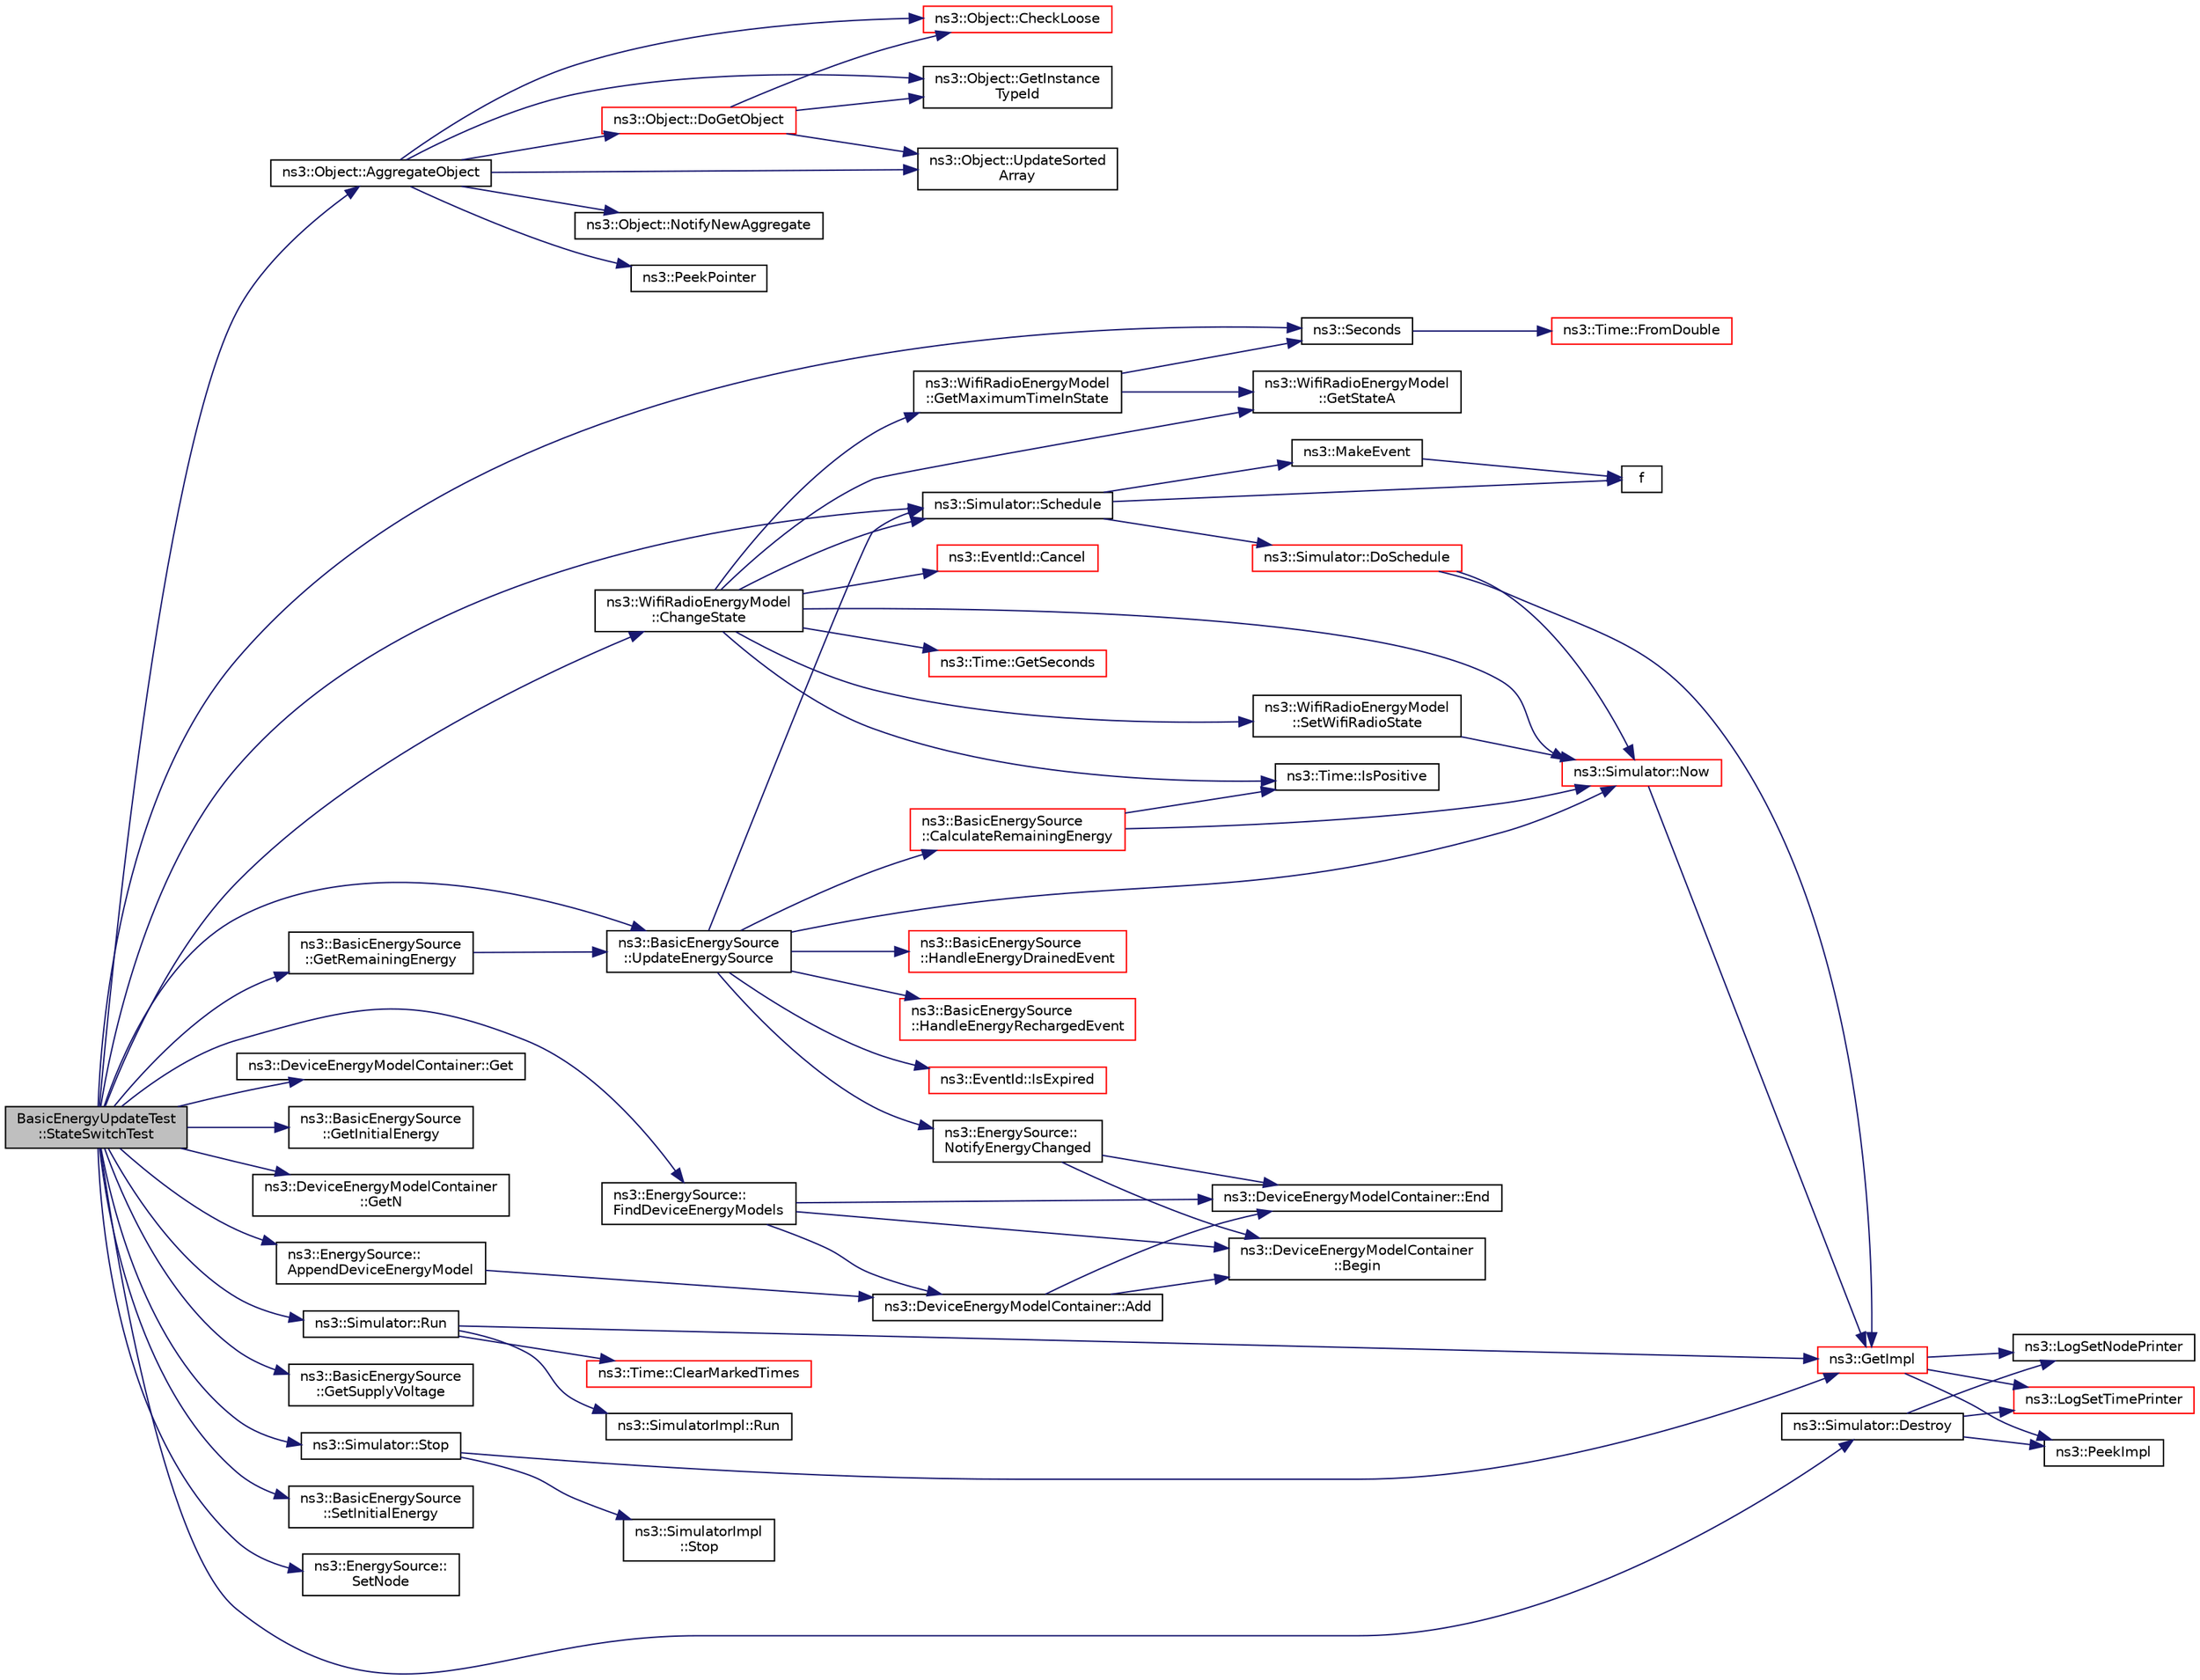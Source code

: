 digraph "BasicEnergyUpdateTest::StateSwitchTest"
{
 // LATEX_PDF_SIZE
  edge [fontname="Helvetica",fontsize="10",labelfontname="Helvetica",labelfontsize="10"];
  node [fontname="Helvetica",fontsize="10",shape=record];
  rankdir="LR";
  Node1 [label="BasicEnergyUpdateTest\l::StateSwitchTest",height=0.2,width=0.4,color="black", fillcolor="grey75", style="filled", fontcolor="black",tooltip=" "];
  Node1 -> Node2 [color="midnightblue",fontsize="10",style="solid",fontname="Helvetica"];
  Node2 [label="ns3::Object::AggregateObject",height=0.2,width=0.4,color="black", fillcolor="white", style="filled",URL="$classns3_1_1_object.html#a79dd435d300f3deca814553f561a2922",tooltip="Aggregate two Objects together."];
  Node2 -> Node3 [color="midnightblue",fontsize="10",style="solid",fontname="Helvetica"];
  Node3 [label="ns3::Object::CheckLoose",height=0.2,width=0.4,color="red", fillcolor="white", style="filled",URL="$classns3_1_1_object.html#a33b1d1c52665f27a2fd4857aef5618f2",tooltip="Check if any aggregated Objects have non-zero reference counts."];
  Node2 -> Node5 [color="midnightblue",fontsize="10",style="solid",fontname="Helvetica"];
  Node5 [label="ns3::Object::DoGetObject",height=0.2,width=0.4,color="red", fillcolor="white", style="filled",URL="$classns3_1_1_object.html#a7c009975f7c0994cb47a69f713745e0a",tooltip="Find an Object of TypeId tid in the aggregates of this Object."];
  Node5 -> Node3 [color="midnightblue",fontsize="10",style="solid",fontname="Helvetica"];
  Node5 -> Node6 [color="midnightblue",fontsize="10",style="solid",fontname="Helvetica"];
  Node6 [label="ns3::Object::GetInstance\lTypeId",height=0.2,width=0.4,color="black", fillcolor="white", style="filled",URL="$classns3_1_1_object.html#a9a0bc0211cfab9842e1046b5c5810e5a",tooltip="Get the most derived TypeId for this Object."];
  Node5 -> Node16 [color="midnightblue",fontsize="10",style="solid",fontname="Helvetica"];
  Node16 [label="ns3::Object::UpdateSorted\lArray",height=0.2,width=0.4,color="black", fillcolor="white", style="filled",URL="$classns3_1_1_object.html#ade62655b9680ca5ebf5af7e0fda7a21f",tooltip="Keep the list of aggregates in most-recently-used order."];
  Node2 -> Node6 [color="midnightblue",fontsize="10",style="solid",fontname="Helvetica"];
  Node2 -> Node17 [color="midnightblue",fontsize="10",style="solid",fontname="Helvetica"];
  Node17 [label="ns3::Object::NotifyNewAggregate",height=0.2,width=0.4,color="black", fillcolor="white", style="filled",URL="$classns3_1_1_object.html#a1bd7211125185a6cd511c35fea4e500f",tooltip="Notify all Objects aggregated to this one of a new Object being aggregated."];
  Node2 -> Node18 [color="midnightblue",fontsize="10",style="solid",fontname="Helvetica"];
  Node18 [label="ns3::PeekPointer",height=0.2,width=0.4,color="black", fillcolor="white", style="filled",URL="$namespacens3.html#af2a7557fe9afdd98d8f6f8f6e412cf5a",tooltip=" "];
  Node2 -> Node16 [color="midnightblue",fontsize="10",style="solid",fontname="Helvetica"];
  Node1 -> Node19 [color="midnightblue",fontsize="10",style="solid",fontname="Helvetica"];
  Node19 [label="ns3::EnergySource::\lAppendDeviceEnergyModel",height=0.2,width=0.4,color="black", fillcolor="white", style="filled",URL="$classns3_1_1_energy_source.html#a075fe242ae7523cc071752ab1b6b7c02",tooltip=" "];
  Node19 -> Node20 [color="midnightblue",fontsize="10",style="solid",fontname="Helvetica"];
  Node20 [label="ns3::DeviceEnergyModelContainer::Add",height=0.2,width=0.4,color="black", fillcolor="white", style="filled",URL="$classns3_1_1_device_energy_model_container.html#a26b884d9e349f58596eb5596868f0ab0",tooltip=" "];
  Node20 -> Node21 [color="midnightblue",fontsize="10",style="solid",fontname="Helvetica"];
  Node21 [label="ns3::DeviceEnergyModelContainer\l::Begin",height=0.2,width=0.4,color="black", fillcolor="white", style="filled",URL="$classns3_1_1_device_energy_model_container.html#a52731d5f6c8c091bcb6c23a4dcc31910",tooltip="Get an iterator which refers to the first DeviceEnergyModel pointer in the container."];
  Node20 -> Node22 [color="midnightblue",fontsize="10",style="solid",fontname="Helvetica"];
  Node22 [label="ns3::DeviceEnergyModelContainer::End",height=0.2,width=0.4,color="black", fillcolor="white", style="filled",URL="$classns3_1_1_device_energy_model_container.html#a1cdf491947cf1fd55e85fa91cbc22bac",tooltip="Get an iterator which refers to the last DeviceEnergyModel pointer in the container."];
  Node1 -> Node23 [color="midnightblue",fontsize="10",style="solid",fontname="Helvetica"];
  Node23 [label="ns3::WifiRadioEnergyModel\l::ChangeState",height=0.2,width=0.4,color="black", fillcolor="white", style="filled",URL="$classns3_1_1_wifi_radio_energy_model.html#a329d64a275e2e09c49c7752528d68033",tooltip="Changes state of the WifiRadioEnergyMode."];
  Node23 -> Node24 [color="midnightblue",fontsize="10",style="solid",fontname="Helvetica"];
  Node24 [label="ns3::EventId::Cancel",height=0.2,width=0.4,color="red", fillcolor="white", style="filled",URL="$classns3_1_1_event_id.html#a993ae94e48e014e1afd47edb16db7a11",tooltip="This method is syntactic sugar for the ns3::Simulator::Cancel method."];
  Node23 -> Node69 [color="midnightblue",fontsize="10",style="solid",fontname="Helvetica"];
  Node69 [label="ns3::WifiRadioEnergyModel\l::GetMaximumTimeInState",height=0.2,width=0.4,color="black", fillcolor="white", style="filled",URL="$classns3_1_1_wifi_radio_energy_model.html#a41a63674e56eb1cf4b845141f8f374bd",tooltip=" "];
  Node69 -> Node70 [color="midnightblue",fontsize="10",style="solid",fontname="Helvetica"];
  Node70 [label="ns3::WifiRadioEnergyModel\l::GetStateA",height=0.2,width=0.4,color="black", fillcolor="white", style="filled",URL="$classns3_1_1_wifi_radio_energy_model.html#a029312a97ecb40b23e22170b18d33c21",tooltip=" "];
  Node69 -> Node71 [color="midnightblue",fontsize="10",style="solid",fontname="Helvetica"];
  Node71 [label="ns3::Seconds",height=0.2,width=0.4,color="black", fillcolor="white", style="filled",URL="$group__timecivil.html#ga33c34b816f8ff6628e33d5c8e9713b9e",tooltip="Construct a Time in the indicated unit."];
  Node71 -> Node72 [color="midnightblue",fontsize="10",style="solid",fontname="Helvetica"];
  Node72 [label="ns3::Time::FromDouble",height=0.2,width=0.4,color="red", fillcolor="white", style="filled",URL="$classns3_1_1_time.html#a60e845f4a74e62495b86356afe604cb4",tooltip="Create a Time equal to value in unit unit."];
  Node23 -> Node77 [color="midnightblue",fontsize="10",style="solid",fontname="Helvetica"];
  Node77 [label="ns3::Time::GetSeconds",height=0.2,width=0.4,color="red", fillcolor="white", style="filled",URL="$classns3_1_1_time.html#a27cb7c22324e0447740929b024dbeb66",tooltip="Get an approximation of the time stored in this instance in the indicated unit."];
  Node23 -> Node70 [color="midnightblue",fontsize="10",style="solid",fontname="Helvetica"];
  Node23 -> Node86 [color="midnightblue",fontsize="10",style="solid",fontname="Helvetica"];
  Node86 [label="ns3::Time::IsPositive",height=0.2,width=0.4,color="black", fillcolor="white", style="filled",URL="$classns3_1_1_time.html#a4f51b65effdc06da17175290bbaca766",tooltip="Exactly equivalent to t >= 0."];
  Node23 -> Node55 [color="midnightblue",fontsize="10",style="solid",fontname="Helvetica"];
  Node55 [label="ns3::Simulator::Now",height=0.2,width=0.4,color="red", fillcolor="white", style="filled",URL="$classns3_1_1_simulator.html#ac3178fa975b419f7875e7105be122800",tooltip="Return the current simulation virtual time."];
  Node55 -> Node27 [color="midnightblue",fontsize="10",style="solid",fontname="Helvetica"];
  Node27 [label="ns3::GetImpl",height=0.2,width=0.4,color="red", fillcolor="white", style="filled",URL="$group__simulator.html#ga42eb4eddad41528d4d99794a3dae3fd0",tooltip="Get the SimulatorImpl singleton."];
  Node27 -> Node61 [color="midnightblue",fontsize="10",style="solid",fontname="Helvetica"];
  Node61 [label="ns3::LogSetNodePrinter",height=0.2,width=0.4,color="black", fillcolor="white", style="filled",URL="$namespacens3.html#aebac73305345f2e2803fdeb102a7705e",tooltip="Set the LogNodePrinter function to be used to prepend log messages with the node id."];
  Node27 -> Node62 [color="midnightblue",fontsize="10",style="solid",fontname="Helvetica"];
  Node62 [label="ns3::LogSetTimePrinter",height=0.2,width=0.4,color="red", fillcolor="white", style="filled",URL="$namespacens3.html#a46cd76678f7da29799d1b41994e12ec1",tooltip="Set the TimePrinter function to be used to prepend log messages with the simulation time."];
  Node27 -> Node67 [color="midnightblue",fontsize="10",style="solid",fontname="Helvetica"];
  Node67 [label="ns3::PeekImpl",height=0.2,width=0.4,color="black", fillcolor="white", style="filled",URL="$group__simulator.html#ga233c5c38de117e4e4a5a9cd168694792",tooltip="Get the static SimulatorImpl instance."];
  Node23 -> Node87 [color="midnightblue",fontsize="10",style="solid",fontname="Helvetica"];
  Node87 [label="ns3::Simulator::Schedule",height=0.2,width=0.4,color="black", fillcolor="white", style="filled",URL="$classns3_1_1_simulator.html#a3da7d28335c8ac0e3e86781f766df241",tooltip="Schedule an event to expire after delay."];
  Node87 -> Node88 [color="midnightblue",fontsize="10",style="solid",fontname="Helvetica"];
  Node88 [label="ns3::Simulator::DoSchedule",height=0.2,width=0.4,color="red", fillcolor="white", style="filled",URL="$classns3_1_1_simulator.html#a47af23973938819bdc89cb2807e09ed5",tooltip="Implementation of the various Schedule methods."];
  Node88 -> Node27 [color="midnightblue",fontsize="10",style="solid",fontname="Helvetica"];
  Node88 -> Node55 [color="midnightblue",fontsize="10",style="solid",fontname="Helvetica"];
  Node87 -> Node97 [color="midnightblue",fontsize="10",style="solid",fontname="Helvetica"];
  Node97 [label="f",height=0.2,width=0.4,color="black", fillcolor="white", style="filled",URL="$80211b_8c.html#ae7ffc1a8f84fa47a0812b2f2b9627132",tooltip=" "];
  Node87 -> Node98 [color="midnightblue",fontsize="10",style="solid",fontname="Helvetica"];
  Node98 [label="ns3::MakeEvent",height=0.2,width=0.4,color="black", fillcolor="white", style="filled",URL="$group__makeeventfnptr.html#ga289a28a2497c18a9bd299e5e2014094b",tooltip="Make an EventImpl from a function pointer taking varying numbers of arguments."];
  Node98 -> Node97 [color="midnightblue",fontsize="10",style="solid",fontname="Helvetica"];
  Node23 -> Node99 [color="midnightblue",fontsize="10",style="solid",fontname="Helvetica"];
  Node99 [label="ns3::WifiRadioEnergyModel\l::SetWifiRadioState",height=0.2,width=0.4,color="black", fillcolor="white", style="filled",URL="$classns3_1_1_wifi_radio_energy_model.html#ad5d4774c86c9919a56294363d678020e",tooltip=" "];
  Node99 -> Node55 [color="midnightblue",fontsize="10",style="solid",fontname="Helvetica"];
  Node1 -> Node100 [color="midnightblue",fontsize="10",style="solid",fontname="Helvetica"];
  Node100 [label="ns3::Simulator::Destroy",height=0.2,width=0.4,color="black", fillcolor="white", style="filled",URL="$classns3_1_1_simulator.html#a2a056e59a6623225df0957eda0ee8252",tooltip="Execute the events scheduled with ScheduleDestroy()."];
  Node100 -> Node61 [color="midnightblue",fontsize="10",style="solid",fontname="Helvetica"];
  Node100 -> Node62 [color="midnightblue",fontsize="10",style="solid",fontname="Helvetica"];
  Node100 -> Node67 [color="midnightblue",fontsize="10",style="solid",fontname="Helvetica"];
  Node1 -> Node101 [color="midnightblue",fontsize="10",style="solid",fontname="Helvetica"];
  Node101 [label="ns3::EnergySource::\lFindDeviceEnergyModels",height=0.2,width=0.4,color="black", fillcolor="white", style="filled",URL="$classns3_1_1_energy_source.html#ad2be8bb25ea8bd09dc15f035fda7fd67",tooltip=" "];
  Node101 -> Node20 [color="midnightblue",fontsize="10",style="solid",fontname="Helvetica"];
  Node101 -> Node21 [color="midnightblue",fontsize="10",style="solid",fontname="Helvetica"];
  Node101 -> Node22 [color="midnightblue",fontsize="10",style="solid",fontname="Helvetica"];
  Node1 -> Node102 [color="midnightblue",fontsize="10",style="solid",fontname="Helvetica"];
  Node102 [label="ns3::DeviceEnergyModelContainer::Get",height=0.2,width=0.4,color="black", fillcolor="white", style="filled",URL="$classns3_1_1_device_energy_model_container.html#aeb930e1898a47ba1db0d833eadb66b49",tooltip="Get the i-th Ptr<DeviceEnergyModel> stored in this container."];
  Node1 -> Node103 [color="midnightblue",fontsize="10",style="solid",fontname="Helvetica"];
  Node103 [label="ns3::BasicEnergySource\l::GetInitialEnergy",height=0.2,width=0.4,color="black", fillcolor="white", style="filled",URL="$classns3_1_1_basic_energy_source.html#aaa36a2d1a941cce587f3c8a78435f26e",tooltip=" "];
  Node1 -> Node104 [color="midnightblue",fontsize="10",style="solid",fontname="Helvetica"];
  Node104 [label="ns3::DeviceEnergyModelContainer\l::GetN",height=0.2,width=0.4,color="black", fillcolor="white", style="filled",URL="$classns3_1_1_device_energy_model_container.html#aa8d47e56515b1a262b540808d2a7644f",tooltip="Get the number of Ptr<DeviceEnergyModel> stored in this container."];
  Node1 -> Node105 [color="midnightblue",fontsize="10",style="solid",fontname="Helvetica"];
  Node105 [label="ns3::BasicEnergySource\l::GetRemainingEnergy",height=0.2,width=0.4,color="black", fillcolor="white", style="filled",URL="$classns3_1_1_basic_energy_source.html#a35775aa9a2496255e9f075a9709886b0",tooltip=" "];
  Node105 -> Node106 [color="midnightblue",fontsize="10",style="solid",fontname="Helvetica"];
  Node106 [label="ns3::BasicEnergySource\l::UpdateEnergySource",height=0.2,width=0.4,color="black", fillcolor="white", style="filled",URL="$classns3_1_1_basic_energy_source.html#a184cad1de97de7162e18f976d987bdaf",tooltip="Implements UpdateEnergySource."];
  Node106 -> Node107 [color="midnightblue",fontsize="10",style="solid",fontname="Helvetica"];
  Node107 [label="ns3::BasicEnergySource\l::CalculateRemainingEnergy",height=0.2,width=0.4,color="red", fillcolor="white", style="filled",URL="$classns3_1_1_basic_energy_source.html#adae3ce4cc2dbead3d27ae5eafaa7126b",tooltip="Calculates remaining energy."];
  Node107 -> Node86 [color="midnightblue",fontsize="10",style="solid",fontname="Helvetica"];
  Node107 -> Node55 [color="midnightblue",fontsize="10",style="solid",fontname="Helvetica"];
  Node106 -> Node111 [color="midnightblue",fontsize="10",style="solid",fontname="Helvetica"];
  Node111 [label="ns3::BasicEnergySource\l::HandleEnergyDrainedEvent",height=0.2,width=0.4,color="red", fillcolor="white", style="filled",URL="$classns3_1_1_basic_energy_source.html#a379c805875adf5d627a5ac4ffa4b2d46",tooltip="Handles the remaining energy going to zero event."];
  Node106 -> Node113 [color="midnightblue",fontsize="10",style="solid",fontname="Helvetica"];
  Node113 [label="ns3::BasicEnergySource\l::HandleEnergyRechargedEvent",height=0.2,width=0.4,color="red", fillcolor="white", style="filled",URL="$classns3_1_1_basic_energy_source.html#a9fe7a65d106b938a8faad8e7e9f998a5",tooltip="Handles the remaining energy exceeding the high threshold after it went below the low threshold."];
  Node106 -> Node115 [color="midnightblue",fontsize="10",style="solid",fontname="Helvetica"];
  Node115 [label="ns3::EventId::IsExpired",height=0.2,width=0.4,color="red", fillcolor="white", style="filled",URL="$classns3_1_1_event_id.html#acc25141054209b1a286a5471a51bd0c0",tooltip="This method is syntactic sugar for the ns3::Simulator::IsExpired method."];
  Node106 -> Node118 [color="midnightblue",fontsize="10",style="solid",fontname="Helvetica"];
  Node118 [label="ns3::EnergySource::\lNotifyEnergyChanged",height=0.2,width=0.4,color="black", fillcolor="white", style="filled",URL="$classns3_1_1_energy_source.html#a4bad566096c057ef466a4021d359ca27",tooltip="This function notifies all DeviceEnergyModel of energy changed event."];
  Node118 -> Node21 [color="midnightblue",fontsize="10",style="solid",fontname="Helvetica"];
  Node118 -> Node22 [color="midnightblue",fontsize="10",style="solid",fontname="Helvetica"];
  Node106 -> Node55 [color="midnightblue",fontsize="10",style="solid",fontname="Helvetica"];
  Node106 -> Node87 [color="midnightblue",fontsize="10",style="solid",fontname="Helvetica"];
  Node1 -> Node119 [color="midnightblue",fontsize="10",style="solid",fontname="Helvetica"];
  Node119 [label="ns3::BasicEnergySource\l::GetSupplyVoltage",height=0.2,width=0.4,color="black", fillcolor="white", style="filled",URL="$classns3_1_1_basic_energy_source.html#add9f5a364f6cf6335fdcd1eaf85bf9bb",tooltip=" "];
  Node1 -> Node120 [color="midnightblue",fontsize="10",style="solid",fontname="Helvetica"];
  Node120 [label="ns3::Simulator::Run",height=0.2,width=0.4,color="black", fillcolor="white", style="filled",URL="$classns3_1_1_simulator.html#a84be982e6d03b62c3dc3303c75a9b909",tooltip="Run the simulation."];
  Node120 -> Node121 [color="midnightblue",fontsize="10",style="solid",fontname="Helvetica"];
  Node121 [label="ns3::Time::ClearMarkedTimes",height=0.2,width=0.4,color="red", fillcolor="white", style="filled",URL="$classns3_1_1_time.html#a2fa8d441c8f509653b3ffa94cc20db91",tooltip="Remove all MarkedTimes."];
  Node120 -> Node27 [color="midnightblue",fontsize="10",style="solid",fontname="Helvetica"];
  Node120 -> Node122 [color="midnightblue",fontsize="10",style="solid",fontname="Helvetica"];
  Node122 [label="ns3::SimulatorImpl::Run",height=0.2,width=0.4,color="black", fillcolor="white", style="filled",URL="$classns3_1_1_simulator_impl.html#a4b5de814986948cca3658a84c9d671f6",tooltip="Run the simulation."];
  Node1 -> Node87 [color="midnightblue",fontsize="10",style="solid",fontname="Helvetica"];
  Node1 -> Node71 [color="midnightblue",fontsize="10",style="solid",fontname="Helvetica"];
  Node1 -> Node123 [color="midnightblue",fontsize="10",style="solid",fontname="Helvetica"];
  Node123 [label="ns3::BasicEnergySource\l::SetInitialEnergy",height=0.2,width=0.4,color="black", fillcolor="white", style="filled",URL="$classns3_1_1_basic_energy_source.html#ae554fd5c9a66409a364b1d58f20bb4cc",tooltip=" "];
  Node1 -> Node124 [color="midnightblue",fontsize="10",style="solid",fontname="Helvetica"];
  Node124 [label="ns3::EnergySource::\lSetNode",height=0.2,width=0.4,color="black", fillcolor="white", style="filled",URL="$classns3_1_1_energy_source.html#ae6e7032250a3e851092cd6d0bc3716aa",tooltip="Sets pointer to node containing this EnergySource."];
  Node1 -> Node125 [color="midnightblue",fontsize="10",style="solid",fontname="Helvetica"];
  Node125 [label="ns3::Simulator::Stop",height=0.2,width=0.4,color="black", fillcolor="white", style="filled",URL="$classns3_1_1_simulator.html#a2335ba5b62e9066e893fecb21b7f6afd",tooltip="Tell the Simulator the calling event should be the last one executed."];
  Node125 -> Node27 [color="midnightblue",fontsize="10",style="solid",fontname="Helvetica"];
  Node125 -> Node126 [color="midnightblue",fontsize="10",style="solid",fontname="Helvetica"];
  Node126 [label="ns3::SimulatorImpl\l::Stop",height=0.2,width=0.4,color="black", fillcolor="white", style="filled",URL="$classns3_1_1_simulator_impl.html#afbdfb2b01d0e62a7f681801f27820611",tooltip="Tell the Simulator the calling event should be the last one executed."];
  Node1 -> Node106 [color="midnightblue",fontsize="10",style="solid",fontname="Helvetica"];
}
